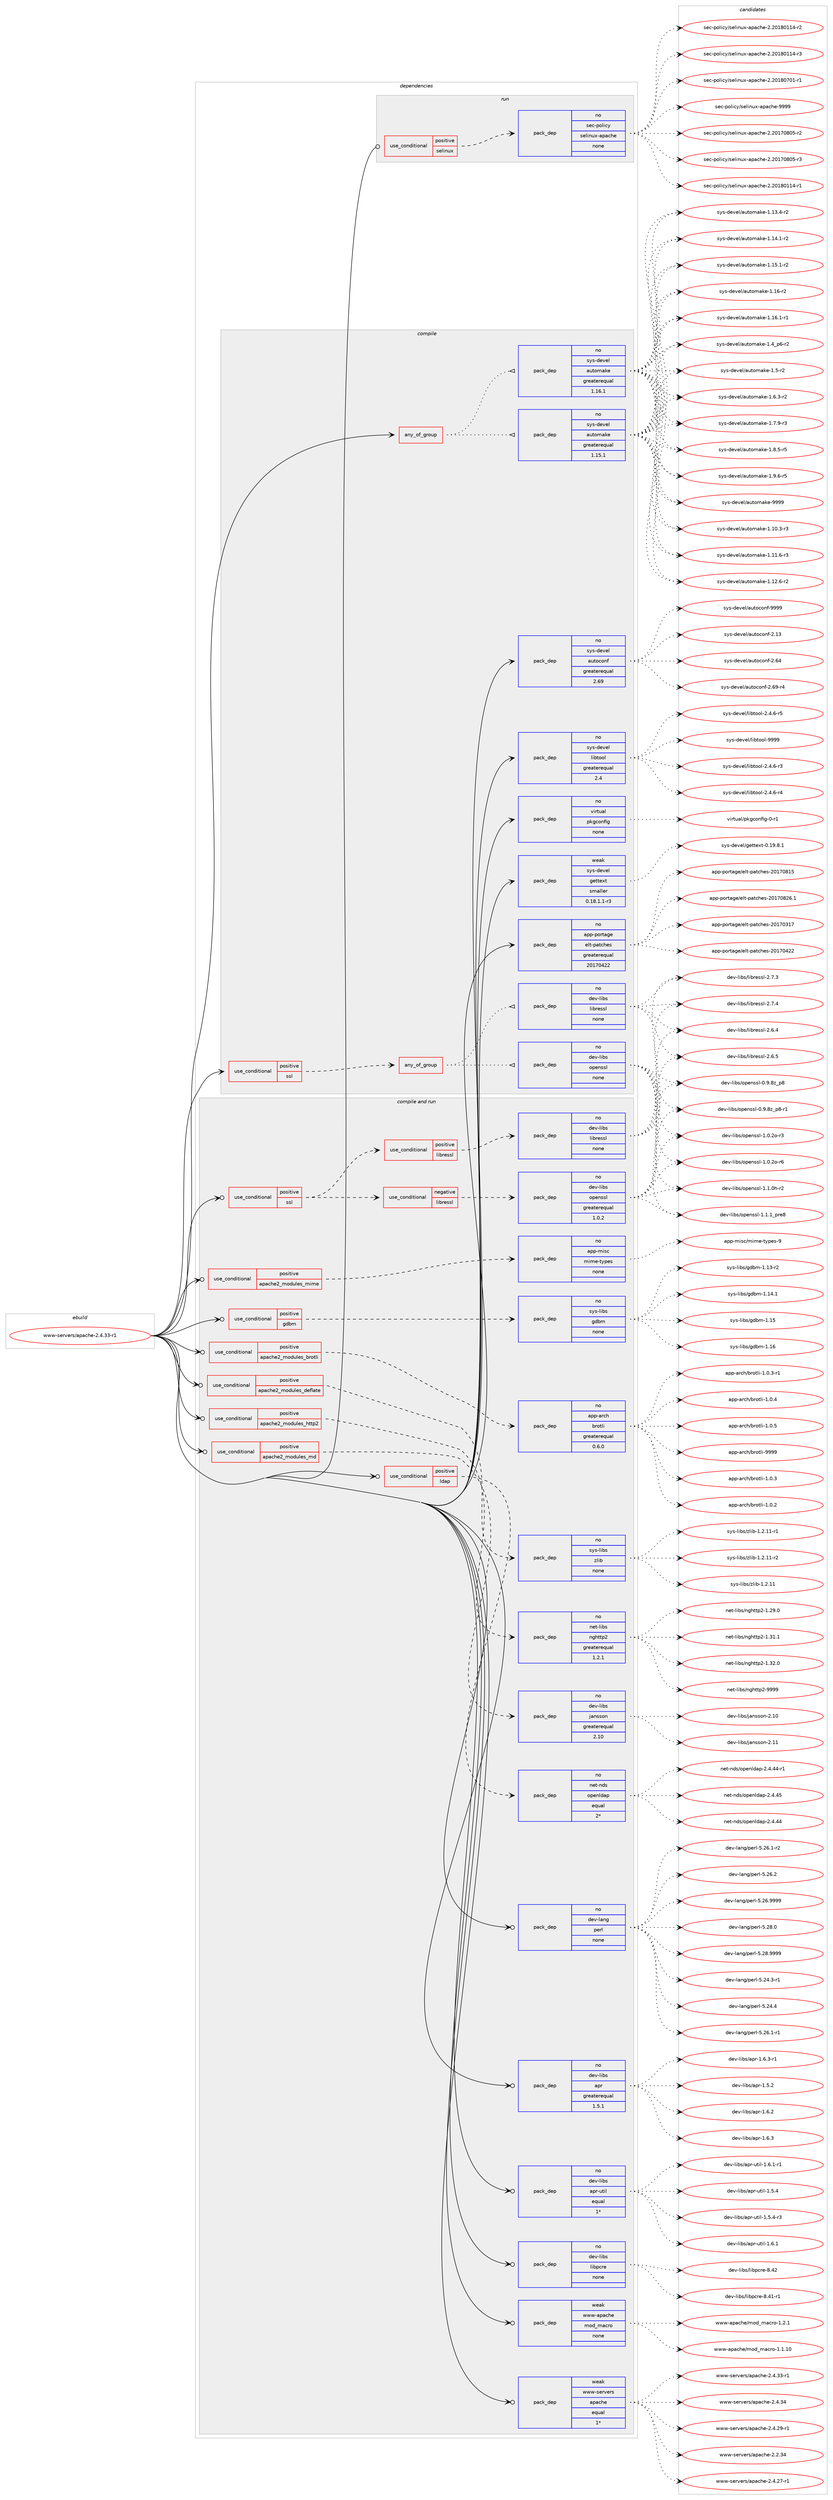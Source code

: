 digraph prolog {

# *************
# Graph options
# *************

newrank=true;
concentrate=true;
compound=true;
graph [rankdir=LR,fontname=Helvetica,fontsize=10,ranksep=1.5];#, ranksep=2.5, nodesep=0.2];
edge  [arrowhead=vee];
node  [fontname=Helvetica,fontsize=10];

# **********
# The ebuild
# **********

subgraph cluster_leftcol {
color=gray;
rank=same;
label=<<i>ebuild</i>>;
id [label="www-servers/apache-2.4.33-r1", color=red, width=4, href="../www-servers/apache-2.4.33-r1.svg"];
}

# ****************
# The dependencies
# ****************

subgraph cluster_midcol {
color=gray;
label=<<i>dependencies</i>>;
subgraph cluster_compile {
fillcolor="#eeeeee";
style=filled;
label=<<i>compile</i>>;
subgraph any191 {
dependency6253 [label=<<TABLE BORDER="0" CELLBORDER="1" CELLSPACING="0" CELLPADDING="4"><TR><TD CELLPADDING="10">any_of_group</TD></TR></TABLE>>, shape=none, color=red];subgraph pack4911 {
dependency6254 [label=<<TABLE BORDER="0" CELLBORDER="1" CELLSPACING="0" CELLPADDING="4" WIDTH="220"><TR><TD ROWSPAN="6" CELLPADDING="30">pack_dep</TD></TR><TR><TD WIDTH="110">no</TD></TR><TR><TD>sys-devel</TD></TR><TR><TD>automake</TD></TR><TR><TD>greaterequal</TD></TR><TR><TD>1.16.1</TD></TR></TABLE>>, shape=none, color=blue];
}
dependency6253:e -> dependency6254:w [weight=20,style="dotted",arrowhead="oinv"];
subgraph pack4912 {
dependency6255 [label=<<TABLE BORDER="0" CELLBORDER="1" CELLSPACING="0" CELLPADDING="4" WIDTH="220"><TR><TD ROWSPAN="6" CELLPADDING="30">pack_dep</TD></TR><TR><TD WIDTH="110">no</TD></TR><TR><TD>sys-devel</TD></TR><TR><TD>automake</TD></TR><TR><TD>greaterequal</TD></TR><TR><TD>1.15.1</TD></TR></TABLE>>, shape=none, color=blue];
}
dependency6253:e -> dependency6255:w [weight=20,style="dotted",arrowhead="oinv"];
}
id:e -> dependency6253:w [weight=20,style="solid",arrowhead="vee"];
subgraph cond1147 {
dependency6256 [label=<<TABLE BORDER="0" CELLBORDER="1" CELLSPACING="0" CELLPADDING="4"><TR><TD ROWSPAN="3" CELLPADDING="10">use_conditional</TD></TR><TR><TD>positive</TD></TR><TR><TD>ssl</TD></TR></TABLE>>, shape=none, color=red];
subgraph any192 {
dependency6257 [label=<<TABLE BORDER="0" CELLBORDER="1" CELLSPACING="0" CELLPADDING="4"><TR><TD CELLPADDING="10">any_of_group</TD></TR></TABLE>>, shape=none, color=red];subgraph pack4913 {
dependency6258 [label=<<TABLE BORDER="0" CELLBORDER="1" CELLSPACING="0" CELLPADDING="4" WIDTH="220"><TR><TD ROWSPAN="6" CELLPADDING="30">pack_dep</TD></TR><TR><TD WIDTH="110">no</TD></TR><TR><TD>dev-libs</TD></TR><TR><TD>openssl</TD></TR><TR><TD>none</TD></TR><TR><TD></TD></TR></TABLE>>, shape=none, color=blue];
}
dependency6257:e -> dependency6258:w [weight=20,style="dotted",arrowhead="oinv"];
subgraph pack4914 {
dependency6259 [label=<<TABLE BORDER="0" CELLBORDER="1" CELLSPACING="0" CELLPADDING="4" WIDTH="220"><TR><TD ROWSPAN="6" CELLPADDING="30">pack_dep</TD></TR><TR><TD WIDTH="110">no</TD></TR><TR><TD>dev-libs</TD></TR><TR><TD>libressl</TD></TR><TR><TD>none</TD></TR><TR><TD></TD></TR></TABLE>>, shape=none, color=blue];
}
dependency6257:e -> dependency6259:w [weight=20,style="dotted",arrowhead="oinv"];
}
dependency6256:e -> dependency6257:w [weight=20,style="dashed",arrowhead="vee"];
}
id:e -> dependency6256:w [weight=20,style="solid",arrowhead="vee"];
subgraph pack4915 {
dependency6260 [label=<<TABLE BORDER="0" CELLBORDER="1" CELLSPACING="0" CELLPADDING="4" WIDTH="220"><TR><TD ROWSPAN="6" CELLPADDING="30">pack_dep</TD></TR><TR><TD WIDTH="110">no</TD></TR><TR><TD>app-portage</TD></TR><TR><TD>elt-patches</TD></TR><TR><TD>greaterequal</TD></TR><TR><TD>20170422</TD></TR></TABLE>>, shape=none, color=blue];
}
id:e -> dependency6260:w [weight=20,style="solid",arrowhead="vee"];
subgraph pack4916 {
dependency6261 [label=<<TABLE BORDER="0" CELLBORDER="1" CELLSPACING="0" CELLPADDING="4" WIDTH="220"><TR><TD ROWSPAN="6" CELLPADDING="30">pack_dep</TD></TR><TR><TD WIDTH="110">no</TD></TR><TR><TD>sys-devel</TD></TR><TR><TD>autoconf</TD></TR><TR><TD>greaterequal</TD></TR><TR><TD>2.69</TD></TR></TABLE>>, shape=none, color=blue];
}
id:e -> dependency6261:w [weight=20,style="solid",arrowhead="vee"];
subgraph pack4917 {
dependency6262 [label=<<TABLE BORDER="0" CELLBORDER="1" CELLSPACING="0" CELLPADDING="4" WIDTH="220"><TR><TD ROWSPAN="6" CELLPADDING="30">pack_dep</TD></TR><TR><TD WIDTH="110">no</TD></TR><TR><TD>sys-devel</TD></TR><TR><TD>libtool</TD></TR><TR><TD>greaterequal</TD></TR><TR><TD>2.4</TD></TR></TABLE>>, shape=none, color=blue];
}
id:e -> dependency6262:w [weight=20,style="solid",arrowhead="vee"];
subgraph pack4918 {
dependency6263 [label=<<TABLE BORDER="0" CELLBORDER="1" CELLSPACING="0" CELLPADDING="4" WIDTH="220"><TR><TD ROWSPAN="6" CELLPADDING="30">pack_dep</TD></TR><TR><TD WIDTH="110">no</TD></TR><TR><TD>virtual</TD></TR><TR><TD>pkgconfig</TD></TR><TR><TD>none</TD></TR><TR><TD></TD></TR></TABLE>>, shape=none, color=blue];
}
id:e -> dependency6263:w [weight=20,style="solid",arrowhead="vee"];
subgraph pack4919 {
dependency6264 [label=<<TABLE BORDER="0" CELLBORDER="1" CELLSPACING="0" CELLPADDING="4" WIDTH="220"><TR><TD ROWSPAN="6" CELLPADDING="30">pack_dep</TD></TR><TR><TD WIDTH="110">weak</TD></TR><TR><TD>sys-devel</TD></TR><TR><TD>gettext</TD></TR><TR><TD>smaller</TD></TR><TR><TD>0.18.1.1-r3</TD></TR></TABLE>>, shape=none, color=blue];
}
id:e -> dependency6264:w [weight=20,style="solid",arrowhead="vee"];
}
subgraph cluster_compileandrun {
fillcolor="#eeeeee";
style=filled;
label=<<i>compile and run</i>>;
subgraph cond1148 {
dependency6265 [label=<<TABLE BORDER="0" CELLBORDER="1" CELLSPACING="0" CELLPADDING="4"><TR><TD ROWSPAN="3" CELLPADDING="10">use_conditional</TD></TR><TR><TD>positive</TD></TR><TR><TD>apache2_modules_brotli</TD></TR></TABLE>>, shape=none, color=red];
subgraph pack4920 {
dependency6266 [label=<<TABLE BORDER="0" CELLBORDER="1" CELLSPACING="0" CELLPADDING="4" WIDTH="220"><TR><TD ROWSPAN="6" CELLPADDING="30">pack_dep</TD></TR><TR><TD WIDTH="110">no</TD></TR><TR><TD>app-arch</TD></TR><TR><TD>brotli</TD></TR><TR><TD>greaterequal</TD></TR><TR><TD>0.6.0</TD></TR></TABLE>>, shape=none, color=blue];
}
dependency6265:e -> dependency6266:w [weight=20,style="dashed",arrowhead="vee"];
}
id:e -> dependency6265:w [weight=20,style="solid",arrowhead="odotvee"];
subgraph cond1149 {
dependency6267 [label=<<TABLE BORDER="0" CELLBORDER="1" CELLSPACING="0" CELLPADDING="4"><TR><TD ROWSPAN="3" CELLPADDING="10">use_conditional</TD></TR><TR><TD>positive</TD></TR><TR><TD>apache2_modules_deflate</TD></TR></TABLE>>, shape=none, color=red];
subgraph pack4921 {
dependency6268 [label=<<TABLE BORDER="0" CELLBORDER="1" CELLSPACING="0" CELLPADDING="4" WIDTH="220"><TR><TD ROWSPAN="6" CELLPADDING="30">pack_dep</TD></TR><TR><TD WIDTH="110">no</TD></TR><TR><TD>sys-libs</TD></TR><TR><TD>zlib</TD></TR><TR><TD>none</TD></TR><TR><TD></TD></TR></TABLE>>, shape=none, color=blue];
}
dependency6267:e -> dependency6268:w [weight=20,style="dashed",arrowhead="vee"];
}
id:e -> dependency6267:w [weight=20,style="solid",arrowhead="odotvee"];
subgraph cond1150 {
dependency6269 [label=<<TABLE BORDER="0" CELLBORDER="1" CELLSPACING="0" CELLPADDING="4"><TR><TD ROWSPAN="3" CELLPADDING="10">use_conditional</TD></TR><TR><TD>positive</TD></TR><TR><TD>apache2_modules_http2</TD></TR></TABLE>>, shape=none, color=red];
subgraph pack4922 {
dependency6270 [label=<<TABLE BORDER="0" CELLBORDER="1" CELLSPACING="0" CELLPADDING="4" WIDTH="220"><TR><TD ROWSPAN="6" CELLPADDING="30">pack_dep</TD></TR><TR><TD WIDTH="110">no</TD></TR><TR><TD>net-libs</TD></TR><TR><TD>nghttp2</TD></TR><TR><TD>greaterequal</TD></TR><TR><TD>1.2.1</TD></TR></TABLE>>, shape=none, color=blue];
}
dependency6269:e -> dependency6270:w [weight=20,style="dashed",arrowhead="vee"];
}
id:e -> dependency6269:w [weight=20,style="solid",arrowhead="odotvee"];
subgraph cond1151 {
dependency6271 [label=<<TABLE BORDER="0" CELLBORDER="1" CELLSPACING="0" CELLPADDING="4"><TR><TD ROWSPAN="3" CELLPADDING="10">use_conditional</TD></TR><TR><TD>positive</TD></TR><TR><TD>apache2_modules_md</TD></TR></TABLE>>, shape=none, color=red];
subgraph pack4923 {
dependency6272 [label=<<TABLE BORDER="0" CELLBORDER="1" CELLSPACING="0" CELLPADDING="4" WIDTH="220"><TR><TD ROWSPAN="6" CELLPADDING="30">pack_dep</TD></TR><TR><TD WIDTH="110">no</TD></TR><TR><TD>dev-libs</TD></TR><TR><TD>jansson</TD></TR><TR><TD>greaterequal</TD></TR><TR><TD>2.10</TD></TR></TABLE>>, shape=none, color=blue];
}
dependency6271:e -> dependency6272:w [weight=20,style="dashed",arrowhead="vee"];
}
id:e -> dependency6271:w [weight=20,style="solid",arrowhead="odotvee"];
subgraph cond1152 {
dependency6273 [label=<<TABLE BORDER="0" CELLBORDER="1" CELLSPACING="0" CELLPADDING="4"><TR><TD ROWSPAN="3" CELLPADDING="10">use_conditional</TD></TR><TR><TD>positive</TD></TR><TR><TD>apache2_modules_mime</TD></TR></TABLE>>, shape=none, color=red];
subgraph pack4924 {
dependency6274 [label=<<TABLE BORDER="0" CELLBORDER="1" CELLSPACING="0" CELLPADDING="4" WIDTH="220"><TR><TD ROWSPAN="6" CELLPADDING="30">pack_dep</TD></TR><TR><TD WIDTH="110">no</TD></TR><TR><TD>app-misc</TD></TR><TR><TD>mime-types</TD></TR><TR><TD>none</TD></TR><TR><TD></TD></TR></TABLE>>, shape=none, color=blue];
}
dependency6273:e -> dependency6274:w [weight=20,style="dashed",arrowhead="vee"];
}
id:e -> dependency6273:w [weight=20,style="solid",arrowhead="odotvee"];
subgraph cond1153 {
dependency6275 [label=<<TABLE BORDER="0" CELLBORDER="1" CELLSPACING="0" CELLPADDING="4"><TR><TD ROWSPAN="3" CELLPADDING="10">use_conditional</TD></TR><TR><TD>positive</TD></TR><TR><TD>gdbm</TD></TR></TABLE>>, shape=none, color=red];
subgraph pack4925 {
dependency6276 [label=<<TABLE BORDER="0" CELLBORDER="1" CELLSPACING="0" CELLPADDING="4" WIDTH="220"><TR><TD ROWSPAN="6" CELLPADDING="30">pack_dep</TD></TR><TR><TD WIDTH="110">no</TD></TR><TR><TD>sys-libs</TD></TR><TR><TD>gdbm</TD></TR><TR><TD>none</TD></TR><TR><TD></TD></TR></TABLE>>, shape=none, color=blue];
}
dependency6275:e -> dependency6276:w [weight=20,style="dashed",arrowhead="vee"];
}
id:e -> dependency6275:w [weight=20,style="solid",arrowhead="odotvee"];
subgraph cond1154 {
dependency6277 [label=<<TABLE BORDER="0" CELLBORDER="1" CELLSPACING="0" CELLPADDING="4"><TR><TD ROWSPAN="3" CELLPADDING="10">use_conditional</TD></TR><TR><TD>positive</TD></TR><TR><TD>ldap</TD></TR></TABLE>>, shape=none, color=red];
subgraph pack4926 {
dependency6278 [label=<<TABLE BORDER="0" CELLBORDER="1" CELLSPACING="0" CELLPADDING="4" WIDTH="220"><TR><TD ROWSPAN="6" CELLPADDING="30">pack_dep</TD></TR><TR><TD WIDTH="110">no</TD></TR><TR><TD>net-nds</TD></TR><TR><TD>openldap</TD></TR><TR><TD>equal</TD></TR><TR><TD>2*</TD></TR></TABLE>>, shape=none, color=blue];
}
dependency6277:e -> dependency6278:w [weight=20,style="dashed",arrowhead="vee"];
}
id:e -> dependency6277:w [weight=20,style="solid",arrowhead="odotvee"];
subgraph cond1155 {
dependency6279 [label=<<TABLE BORDER="0" CELLBORDER="1" CELLSPACING="0" CELLPADDING="4"><TR><TD ROWSPAN="3" CELLPADDING="10">use_conditional</TD></TR><TR><TD>positive</TD></TR><TR><TD>ssl</TD></TR></TABLE>>, shape=none, color=red];
subgraph cond1156 {
dependency6280 [label=<<TABLE BORDER="0" CELLBORDER="1" CELLSPACING="0" CELLPADDING="4"><TR><TD ROWSPAN="3" CELLPADDING="10">use_conditional</TD></TR><TR><TD>negative</TD></TR><TR><TD>libressl</TD></TR></TABLE>>, shape=none, color=red];
subgraph pack4927 {
dependency6281 [label=<<TABLE BORDER="0" CELLBORDER="1" CELLSPACING="0" CELLPADDING="4" WIDTH="220"><TR><TD ROWSPAN="6" CELLPADDING="30">pack_dep</TD></TR><TR><TD WIDTH="110">no</TD></TR><TR><TD>dev-libs</TD></TR><TR><TD>openssl</TD></TR><TR><TD>greaterequal</TD></TR><TR><TD>1.0.2</TD></TR></TABLE>>, shape=none, color=blue];
}
dependency6280:e -> dependency6281:w [weight=20,style="dashed",arrowhead="vee"];
}
dependency6279:e -> dependency6280:w [weight=20,style="dashed",arrowhead="vee"];
subgraph cond1157 {
dependency6282 [label=<<TABLE BORDER="0" CELLBORDER="1" CELLSPACING="0" CELLPADDING="4"><TR><TD ROWSPAN="3" CELLPADDING="10">use_conditional</TD></TR><TR><TD>positive</TD></TR><TR><TD>libressl</TD></TR></TABLE>>, shape=none, color=red];
subgraph pack4928 {
dependency6283 [label=<<TABLE BORDER="0" CELLBORDER="1" CELLSPACING="0" CELLPADDING="4" WIDTH="220"><TR><TD ROWSPAN="6" CELLPADDING="30">pack_dep</TD></TR><TR><TD WIDTH="110">no</TD></TR><TR><TD>dev-libs</TD></TR><TR><TD>libressl</TD></TR><TR><TD>none</TD></TR><TR><TD></TD></TR></TABLE>>, shape=none, color=blue];
}
dependency6282:e -> dependency6283:w [weight=20,style="dashed",arrowhead="vee"];
}
dependency6279:e -> dependency6282:w [weight=20,style="dashed",arrowhead="vee"];
}
id:e -> dependency6279:w [weight=20,style="solid",arrowhead="odotvee"];
subgraph pack4929 {
dependency6284 [label=<<TABLE BORDER="0" CELLBORDER="1" CELLSPACING="0" CELLPADDING="4" WIDTH="220"><TR><TD ROWSPAN="6" CELLPADDING="30">pack_dep</TD></TR><TR><TD WIDTH="110">no</TD></TR><TR><TD>dev-lang</TD></TR><TR><TD>perl</TD></TR><TR><TD>none</TD></TR><TR><TD></TD></TR></TABLE>>, shape=none, color=blue];
}
id:e -> dependency6284:w [weight=20,style="solid",arrowhead="odotvee"];
subgraph pack4930 {
dependency6285 [label=<<TABLE BORDER="0" CELLBORDER="1" CELLSPACING="0" CELLPADDING="4" WIDTH="220"><TR><TD ROWSPAN="6" CELLPADDING="30">pack_dep</TD></TR><TR><TD WIDTH="110">no</TD></TR><TR><TD>dev-libs</TD></TR><TR><TD>apr</TD></TR><TR><TD>greaterequal</TD></TR><TR><TD>1.5.1</TD></TR></TABLE>>, shape=none, color=blue];
}
id:e -> dependency6285:w [weight=20,style="solid",arrowhead="odotvee"];
subgraph pack4931 {
dependency6286 [label=<<TABLE BORDER="0" CELLBORDER="1" CELLSPACING="0" CELLPADDING="4" WIDTH="220"><TR><TD ROWSPAN="6" CELLPADDING="30">pack_dep</TD></TR><TR><TD WIDTH="110">no</TD></TR><TR><TD>dev-libs</TD></TR><TR><TD>apr-util</TD></TR><TR><TD>equal</TD></TR><TR><TD>1*</TD></TR></TABLE>>, shape=none, color=blue];
}
id:e -> dependency6286:w [weight=20,style="solid",arrowhead="odotvee"];
subgraph pack4932 {
dependency6287 [label=<<TABLE BORDER="0" CELLBORDER="1" CELLSPACING="0" CELLPADDING="4" WIDTH="220"><TR><TD ROWSPAN="6" CELLPADDING="30">pack_dep</TD></TR><TR><TD WIDTH="110">no</TD></TR><TR><TD>dev-libs</TD></TR><TR><TD>libpcre</TD></TR><TR><TD>none</TD></TR><TR><TD></TD></TR></TABLE>>, shape=none, color=blue];
}
id:e -> dependency6287:w [weight=20,style="solid",arrowhead="odotvee"];
subgraph pack4933 {
dependency6288 [label=<<TABLE BORDER="0" CELLBORDER="1" CELLSPACING="0" CELLPADDING="4" WIDTH="220"><TR><TD ROWSPAN="6" CELLPADDING="30">pack_dep</TD></TR><TR><TD WIDTH="110">weak</TD></TR><TR><TD>www-apache</TD></TR><TR><TD>mod_macro</TD></TR><TR><TD>none</TD></TR><TR><TD></TD></TR></TABLE>>, shape=none, color=blue];
}
id:e -> dependency6288:w [weight=20,style="solid",arrowhead="odotvee"];
subgraph pack4934 {
dependency6289 [label=<<TABLE BORDER="0" CELLBORDER="1" CELLSPACING="0" CELLPADDING="4" WIDTH="220"><TR><TD ROWSPAN="6" CELLPADDING="30">pack_dep</TD></TR><TR><TD WIDTH="110">weak</TD></TR><TR><TD>www-servers</TD></TR><TR><TD>apache</TD></TR><TR><TD>equal</TD></TR><TR><TD>1*</TD></TR></TABLE>>, shape=none, color=blue];
}
id:e -> dependency6289:w [weight=20,style="solid",arrowhead="odotvee"];
}
subgraph cluster_run {
fillcolor="#eeeeee";
style=filled;
label=<<i>run</i>>;
subgraph cond1158 {
dependency6290 [label=<<TABLE BORDER="0" CELLBORDER="1" CELLSPACING="0" CELLPADDING="4"><TR><TD ROWSPAN="3" CELLPADDING="10">use_conditional</TD></TR><TR><TD>positive</TD></TR><TR><TD>selinux</TD></TR></TABLE>>, shape=none, color=red];
subgraph pack4935 {
dependency6291 [label=<<TABLE BORDER="0" CELLBORDER="1" CELLSPACING="0" CELLPADDING="4" WIDTH="220"><TR><TD ROWSPAN="6" CELLPADDING="30">pack_dep</TD></TR><TR><TD WIDTH="110">no</TD></TR><TR><TD>sec-policy</TD></TR><TR><TD>selinux-apache</TD></TR><TR><TD>none</TD></TR><TR><TD></TD></TR></TABLE>>, shape=none, color=blue];
}
dependency6290:e -> dependency6291:w [weight=20,style="dashed",arrowhead="vee"];
}
id:e -> dependency6290:w [weight=20,style="solid",arrowhead="odot"];
}
}

# **************
# The candidates
# **************

subgraph cluster_choices {
rank=same;
color=gray;
label=<<i>candidates</i>>;

subgraph choice4911 {
color=black;
nodesep=1;
choice11512111545100101118101108479711711611110997107101454946494846514511451 [label="sys-devel/automake-1.10.3-r3", color=red, width=4,href="../sys-devel/automake-1.10.3-r3.svg"];
choice11512111545100101118101108479711711611110997107101454946494946544511451 [label="sys-devel/automake-1.11.6-r3", color=red, width=4,href="../sys-devel/automake-1.11.6-r3.svg"];
choice11512111545100101118101108479711711611110997107101454946495046544511450 [label="sys-devel/automake-1.12.6-r2", color=red, width=4,href="../sys-devel/automake-1.12.6-r2.svg"];
choice11512111545100101118101108479711711611110997107101454946495146524511450 [label="sys-devel/automake-1.13.4-r2", color=red, width=4,href="../sys-devel/automake-1.13.4-r2.svg"];
choice11512111545100101118101108479711711611110997107101454946495246494511450 [label="sys-devel/automake-1.14.1-r2", color=red, width=4,href="../sys-devel/automake-1.14.1-r2.svg"];
choice11512111545100101118101108479711711611110997107101454946495346494511450 [label="sys-devel/automake-1.15.1-r2", color=red, width=4,href="../sys-devel/automake-1.15.1-r2.svg"];
choice1151211154510010111810110847971171161111099710710145494649544511450 [label="sys-devel/automake-1.16-r2", color=red, width=4,href="../sys-devel/automake-1.16-r2.svg"];
choice11512111545100101118101108479711711611110997107101454946495446494511449 [label="sys-devel/automake-1.16.1-r1", color=red, width=4,href="../sys-devel/automake-1.16.1-r1.svg"];
choice115121115451001011181011084797117116111109971071014549465295112544511450 [label="sys-devel/automake-1.4_p6-r2", color=red, width=4,href="../sys-devel/automake-1.4_p6-r2.svg"];
choice11512111545100101118101108479711711611110997107101454946534511450 [label="sys-devel/automake-1.5-r2", color=red, width=4,href="../sys-devel/automake-1.5-r2.svg"];
choice115121115451001011181011084797117116111109971071014549465446514511450 [label="sys-devel/automake-1.6.3-r2", color=red, width=4,href="../sys-devel/automake-1.6.3-r2.svg"];
choice115121115451001011181011084797117116111109971071014549465546574511451 [label="sys-devel/automake-1.7.9-r3", color=red, width=4,href="../sys-devel/automake-1.7.9-r3.svg"];
choice115121115451001011181011084797117116111109971071014549465646534511453 [label="sys-devel/automake-1.8.5-r5", color=red, width=4,href="../sys-devel/automake-1.8.5-r5.svg"];
choice115121115451001011181011084797117116111109971071014549465746544511453 [label="sys-devel/automake-1.9.6-r5", color=red, width=4,href="../sys-devel/automake-1.9.6-r5.svg"];
choice115121115451001011181011084797117116111109971071014557575757 [label="sys-devel/automake-9999", color=red, width=4,href="../sys-devel/automake-9999.svg"];
dependency6254:e -> choice11512111545100101118101108479711711611110997107101454946494846514511451:w [style=dotted,weight="100"];
dependency6254:e -> choice11512111545100101118101108479711711611110997107101454946494946544511451:w [style=dotted,weight="100"];
dependency6254:e -> choice11512111545100101118101108479711711611110997107101454946495046544511450:w [style=dotted,weight="100"];
dependency6254:e -> choice11512111545100101118101108479711711611110997107101454946495146524511450:w [style=dotted,weight="100"];
dependency6254:e -> choice11512111545100101118101108479711711611110997107101454946495246494511450:w [style=dotted,weight="100"];
dependency6254:e -> choice11512111545100101118101108479711711611110997107101454946495346494511450:w [style=dotted,weight="100"];
dependency6254:e -> choice1151211154510010111810110847971171161111099710710145494649544511450:w [style=dotted,weight="100"];
dependency6254:e -> choice11512111545100101118101108479711711611110997107101454946495446494511449:w [style=dotted,weight="100"];
dependency6254:e -> choice115121115451001011181011084797117116111109971071014549465295112544511450:w [style=dotted,weight="100"];
dependency6254:e -> choice11512111545100101118101108479711711611110997107101454946534511450:w [style=dotted,weight="100"];
dependency6254:e -> choice115121115451001011181011084797117116111109971071014549465446514511450:w [style=dotted,weight="100"];
dependency6254:e -> choice115121115451001011181011084797117116111109971071014549465546574511451:w [style=dotted,weight="100"];
dependency6254:e -> choice115121115451001011181011084797117116111109971071014549465646534511453:w [style=dotted,weight="100"];
dependency6254:e -> choice115121115451001011181011084797117116111109971071014549465746544511453:w [style=dotted,weight="100"];
dependency6254:e -> choice115121115451001011181011084797117116111109971071014557575757:w [style=dotted,weight="100"];
}
subgraph choice4912 {
color=black;
nodesep=1;
choice11512111545100101118101108479711711611110997107101454946494846514511451 [label="sys-devel/automake-1.10.3-r3", color=red, width=4,href="../sys-devel/automake-1.10.3-r3.svg"];
choice11512111545100101118101108479711711611110997107101454946494946544511451 [label="sys-devel/automake-1.11.6-r3", color=red, width=4,href="../sys-devel/automake-1.11.6-r3.svg"];
choice11512111545100101118101108479711711611110997107101454946495046544511450 [label="sys-devel/automake-1.12.6-r2", color=red, width=4,href="../sys-devel/automake-1.12.6-r2.svg"];
choice11512111545100101118101108479711711611110997107101454946495146524511450 [label="sys-devel/automake-1.13.4-r2", color=red, width=4,href="../sys-devel/automake-1.13.4-r2.svg"];
choice11512111545100101118101108479711711611110997107101454946495246494511450 [label="sys-devel/automake-1.14.1-r2", color=red, width=4,href="../sys-devel/automake-1.14.1-r2.svg"];
choice11512111545100101118101108479711711611110997107101454946495346494511450 [label="sys-devel/automake-1.15.1-r2", color=red, width=4,href="../sys-devel/automake-1.15.1-r2.svg"];
choice1151211154510010111810110847971171161111099710710145494649544511450 [label="sys-devel/automake-1.16-r2", color=red, width=4,href="../sys-devel/automake-1.16-r2.svg"];
choice11512111545100101118101108479711711611110997107101454946495446494511449 [label="sys-devel/automake-1.16.1-r1", color=red, width=4,href="../sys-devel/automake-1.16.1-r1.svg"];
choice115121115451001011181011084797117116111109971071014549465295112544511450 [label="sys-devel/automake-1.4_p6-r2", color=red, width=4,href="../sys-devel/automake-1.4_p6-r2.svg"];
choice11512111545100101118101108479711711611110997107101454946534511450 [label="sys-devel/automake-1.5-r2", color=red, width=4,href="../sys-devel/automake-1.5-r2.svg"];
choice115121115451001011181011084797117116111109971071014549465446514511450 [label="sys-devel/automake-1.6.3-r2", color=red, width=4,href="../sys-devel/automake-1.6.3-r2.svg"];
choice115121115451001011181011084797117116111109971071014549465546574511451 [label="sys-devel/automake-1.7.9-r3", color=red, width=4,href="../sys-devel/automake-1.7.9-r3.svg"];
choice115121115451001011181011084797117116111109971071014549465646534511453 [label="sys-devel/automake-1.8.5-r5", color=red, width=4,href="../sys-devel/automake-1.8.5-r5.svg"];
choice115121115451001011181011084797117116111109971071014549465746544511453 [label="sys-devel/automake-1.9.6-r5", color=red, width=4,href="../sys-devel/automake-1.9.6-r5.svg"];
choice115121115451001011181011084797117116111109971071014557575757 [label="sys-devel/automake-9999", color=red, width=4,href="../sys-devel/automake-9999.svg"];
dependency6255:e -> choice11512111545100101118101108479711711611110997107101454946494846514511451:w [style=dotted,weight="100"];
dependency6255:e -> choice11512111545100101118101108479711711611110997107101454946494946544511451:w [style=dotted,weight="100"];
dependency6255:e -> choice11512111545100101118101108479711711611110997107101454946495046544511450:w [style=dotted,weight="100"];
dependency6255:e -> choice11512111545100101118101108479711711611110997107101454946495146524511450:w [style=dotted,weight="100"];
dependency6255:e -> choice11512111545100101118101108479711711611110997107101454946495246494511450:w [style=dotted,weight="100"];
dependency6255:e -> choice11512111545100101118101108479711711611110997107101454946495346494511450:w [style=dotted,weight="100"];
dependency6255:e -> choice1151211154510010111810110847971171161111099710710145494649544511450:w [style=dotted,weight="100"];
dependency6255:e -> choice11512111545100101118101108479711711611110997107101454946495446494511449:w [style=dotted,weight="100"];
dependency6255:e -> choice115121115451001011181011084797117116111109971071014549465295112544511450:w [style=dotted,weight="100"];
dependency6255:e -> choice11512111545100101118101108479711711611110997107101454946534511450:w [style=dotted,weight="100"];
dependency6255:e -> choice115121115451001011181011084797117116111109971071014549465446514511450:w [style=dotted,weight="100"];
dependency6255:e -> choice115121115451001011181011084797117116111109971071014549465546574511451:w [style=dotted,weight="100"];
dependency6255:e -> choice115121115451001011181011084797117116111109971071014549465646534511453:w [style=dotted,weight="100"];
dependency6255:e -> choice115121115451001011181011084797117116111109971071014549465746544511453:w [style=dotted,weight="100"];
dependency6255:e -> choice115121115451001011181011084797117116111109971071014557575757:w [style=dotted,weight="100"];
}
subgraph choice4913 {
color=black;
nodesep=1;
choice1001011184510810598115471111121011101151151084548465746561229511256 [label="dev-libs/openssl-0.9.8z_p8", color=red, width=4,href="../dev-libs/openssl-0.9.8z_p8.svg"];
choice10010111845108105981154711111210111011511510845484657465612295112564511449 [label="dev-libs/openssl-0.9.8z_p8-r1", color=red, width=4,href="../dev-libs/openssl-0.9.8z_p8-r1.svg"];
choice1001011184510810598115471111121011101151151084549464846501114511451 [label="dev-libs/openssl-1.0.2o-r3", color=red, width=4,href="../dev-libs/openssl-1.0.2o-r3.svg"];
choice1001011184510810598115471111121011101151151084549464846501114511454 [label="dev-libs/openssl-1.0.2o-r6", color=red, width=4,href="../dev-libs/openssl-1.0.2o-r6.svg"];
choice1001011184510810598115471111121011101151151084549464946481044511450 [label="dev-libs/openssl-1.1.0h-r2", color=red, width=4,href="../dev-libs/openssl-1.1.0h-r2.svg"];
choice1001011184510810598115471111121011101151151084549464946499511211410156 [label="dev-libs/openssl-1.1.1_pre8", color=red, width=4,href="../dev-libs/openssl-1.1.1_pre8.svg"];
dependency6258:e -> choice1001011184510810598115471111121011101151151084548465746561229511256:w [style=dotted,weight="100"];
dependency6258:e -> choice10010111845108105981154711111210111011511510845484657465612295112564511449:w [style=dotted,weight="100"];
dependency6258:e -> choice1001011184510810598115471111121011101151151084549464846501114511451:w [style=dotted,weight="100"];
dependency6258:e -> choice1001011184510810598115471111121011101151151084549464846501114511454:w [style=dotted,weight="100"];
dependency6258:e -> choice1001011184510810598115471111121011101151151084549464946481044511450:w [style=dotted,weight="100"];
dependency6258:e -> choice1001011184510810598115471111121011101151151084549464946499511211410156:w [style=dotted,weight="100"];
}
subgraph choice4914 {
color=black;
nodesep=1;
choice10010111845108105981154710810598114101115115108455046544652 [label="dev-libs/libressl-2.6.4", color=red, width=4,href="../dev-libs/libressl-2.6.4.svg"];
choice10010111845108105981154710810598114101115115108455046544653 [label="dev-libs/libressl-2.6.5", color=red, width=4,href="../dev-libs/libressl-2.6.5.svg"];
choice10010111845108105981154710810598114101115115108455046554651 [label="dev-libs/libressl-2.7.3", color=red, width=4,href="../dev-libs/libressl-2.7.3.svg"];
choice10010111845108105981154710810598114101115115108455046554652 [label="dev-libs/libressl-2.7.4", color=red, width=4,href="../dev-libs/libressl-2.7.4.svg"];
dependency6259:e -> choice10010111845108105981154710810598114101115115108455046544652:w [style=dotted,weight="100"];
dependency6259:e -> choice10010111845108105981154710810598114101115115108455046544653:w [style=dotted,weight="100"];
dependency6259:e -> choice10010111845108105981154710810598114101115115108455046554651:w [style=dotted,weight="100"];
dependency6259:e -> choice10010111845108105981154710810598114101115115108455046554652:w [style=dotted,weight="100"];
}
subgraph choice4915 {
color=black;
nodesep=1;
choice97112112451121111141169710310147101108116451129711699104101115455048495548514955 [label="app-portage/elt-patches-20170317", color=red, width=4,href="../app-portage/elt-patches-20170317.svg"];
choice97112112451121111141169710310147101108116451129711699104101115455048495548525050 [label="app-portage/elt-patches-20170422", color=red, width=4,href="../app-portage/elt-patches-20170422.svg"];
choice97112112451121111141169710310147101108116451129711699104101115455048495548564953 [label="app-portage/elt-patches-20170815", color=red, width=4,href="../app-portage/elt-patches-20170815.svg"];
choice971121124511211111411697103101471011081164511297116991041011154550484955485650544649 [label="app-portage/elt-patches-20170826.1", color=red, width=4,href="../app-portage/elt-patches-20170826.1.svg"];
dependency6260:e -> choice97112112451121111141169710310147101108116451129711699104101115455048495548514955:w [style=dotted,weight="100"];
dependency6260:e -> choice97112112451121111141169710310147101108116451129711699104101115455048495548525050:w [style=dotted,weight="100"];
dependency6260:e -> choice97112112451121111141169710310147101108116451129711699104101115455048495548564953:w [style=dotted,weight="100"];
dependency6260:e -> choice971121124511211111411697103101471011081164511297116991041011154550484955485650544649:w [style=dotted,weight="100"];
}
subgraph choice4916 {
color=black;
nodesep=1;
choice115121115451001011181011084797117116111991111101024550464951 [label="sys-devel/autoconf-2.13", color=red, width=4,href="../sys-devel/autoconf-2.13.svg"];
choice115121115451001011181011084797117116111991111101024550465452 [label="sys-devel/autoconf-2.64", color=red, width=4,href="../sys-devel/autoconf-2.64.svg"];
choice1151211154510010111810110847971171161119911111010245504654574511452 [label="sys-devel/autoconf-2.69-r4", color=red, width=4,href="../sys-devel/autoconf-2.69-r4.svg"];
choice115121115451001011181011084797117116111991111101024557575757 [label="sys-devel/autoconf-9999", color=red, width=4,href="../sys-devel/autoconf-9999.svg"];
dependency6261:e -> choice115121115451001011181011084797117116111991111101024550464951:w [style=dotted,weight="100"];
dependency6261:e -> choice115121115451001011181011084797117116111991111101024550465452:w [style=dotted,weight="100"];
dependency6261:e -> choice1151211154510010111810110847971171161119911111010245504654574511452:w [style=dotted,weight="100"];
dependency6261:e -> choice115121115451001011181011084797117116111991111101024557575757:w [style=dotted,weight="100"];
}
subgraph choice4917 {
color=black;
nodesep=1;
choice1151211154510010111810110847108105981161111111084550465246544511451 [label="sys-devel/libtool-2.4.6-r3", color=red, width=4,href="../sys-devel/libtool-2.4.6-r3.svg"];
choice1151211154510010111810110847108105981161111111084550465246544511452 [label="sys-devel/libtool-2.4.6-r4", color=red, width=4,href="../sys-devel/libtool-2.4.6-r4.svg"];
choice1151211154510010111810110847108105981161111111084550465246544511453 [label="sys-devel/libtool-2.4.6-r5", color=red, width=4,href="../sys-devel/libtool-2.4.6-r5.svg"];
choice1151211154510010111810110847108105981161111111084557575757 [label="sys-devel/libtool-9999", color=red, width=4,href="../sys-devel/libtool-9999.svg"];
dependency6262:e -> choice1151211154510010111810110847108105981161111111084550465246544511451:w [style=dotted,weight="100"];
dependency6262:e -> choice1151211154510010111810110847108105981161111111084550465246544511452:w [style=dotted,weight="100"];
dependency6262:e -> choice1151211154510010111810110847108105981161111111084550465246544511453:w [style=dotted,weight="100"];
dependency6262:e -> choice1151211154510010111810110847108105981161111111084557575757:w [style=dotted,weight="100"];
}
subgraph choice4918 {
color=black;
nodesep=1;
choice11810511411611797108471121071039911111010210510345484511449 [label="virtual/pkgconfig-0-r1", color=red, width=4,href="../virtual/pkgconfig-0-r1.svg"];
dependency6263:e -> choice11810511411611797108471121071039911111010210510345484511449:w [style=dotted,weight="100"];
}
subgraph choice4919 {
color=black;
nodesep=1;
choice1151211154510010111810110847103101116116101120116454846495746564649 [label="sys-devel/gettext-0.19.8.1", color=red, width=4,href="../sys-devel/gettext-0.19.8.1.svg"];
dependency6264:e -> choice1151211154510010111810110847103101116116101120116454846495746564649:w [style=dotted,weight="100"];
}
subgraph choice4920 {
color=black;
nodesep=1;
choice971121124597114991044798114111116108105454946484650 [label="app-arch/brotli-1.0.2", color=red, width=4,href="../app-arch/brotli-1.0.2.svg"];
choice971121124597114991044798114111116108105454946484651 [label="app-arch/brotli-1.0.3", color=red, width=4,href="../app-arch/brotli-1.0.3.svg"];
choice9711211245971149910447981141111161081054549464846514511449 [label="app-arch/brotli-1.0.3-r1", color=red, width=4,href="../app-arch/brotli-1.0.3-r1.svg"];
choice971121124597114991044798114111116108105454946484652 [label="app-arch/brotli-1.0.4", color=red, width=4,href="../app-arch/brotli-1.0.4.svg"];
choice971121124597114991044798114111116108105454946484653 [label="app-arch/brotli-1.0.5", color=red, width=4,href="../app-arch/brotli-1.0.5.svg"];
choice9711211245971149910447981141111161081054557575757 [label="app-arch/brotli-9999", color=red, width=4,href="../app-arch/brotli-9999.svg"];
dependency6266:e -> choice971121124597114991044798114111116108105454946484650:w [style=dotted,weight="100"];
dependency6266:e -> choice971121124597114991044798114111116108105454946484651:w [style=dotted,weight="100"];
dependency6266:e -> choice9711211245971149910447981141111161081054549464846514511449:w [style=dotted,weight="100"];
dependency6266:e -> choice971121124597114991044798114111116108105454946484652:w [style=dotted,weight="100"];
dependency6266:e -> choice971121124597114991044798114111116108105454946484653:w [style=dotted,weight="100"];
dependency6266:e -> choice9711211245971149910447981141111161081054557575757:w [style=dotted,weight="100"];
}
subgraph choice4921 {
color=black;
nodesep=1;
choice1151211154510810598115471221081059845494650464949 [label="sys-libs/zlib-1.2.11", color=red, width=4,href="../sys-libs/zlib-1.2.11.svg"];
choice11512111545108105981154712210810598454946504649494511449 [label="sys-libs/zlib-1.2.11-r1", color=red, width=4,href="../sys-libs/zlib-1.2.11-r1.svg"];
choice11512111545108105981154712210810598454946504649494511450 [label="sys-libs/zlib-1.2.11-r2", color=red, width=4,href="../sys-libs/zlib-1.2.11-r2.svg"];
dependency6268:e -> choice1151211154510810598115471221081059845494650464949:w [style=dotted,weight="100"];
dependency6268:e -> choice11512111545108105981154712210810598454946504649494511449:w [style=dotted,weight="100"];
dependency6268:e -> choice11512111545108105981154712210810598454946504649494511450:w [style=dotted,weight="100"];
}
subgraph choice4922 {
color=black;
nodesep=1;
choice1101011164510810598115471101031041161161125045494650574648 [label="net-libs/nghttp2-1.29.0", color=red, width=4,href="../net-libs/nghttp2-1.29.0.svg"];
choice1101011164510810598115471101031041161161125045494651494649 [label="net-libs/nghttp2-1.31.1", color=red, width=4,href="../net-libs/nghttp2-1.31.1.svg"];
choice1101011164510810598115471101031041161161125045494651504648 [label="net-libs/nghttp2-1.32.0", color=red, width=4,href="../net-libs/nghttp2-1.32.0.svg"];
choice110101116451081059811547110103104116116112504557575757 [label="net-libs/nghttp2-9999", color=red, width=4,href="../net-libs/nghttp2-9999.svg"];
dependency6270:e -> choice1101011164510810598115471101031041161161125045494650574648:w [style=dotted,weight="100"];
dependency6270:e -> choice1101011164510810598115471101031041161161125045494651494649:w [style=dotted,weight="100"];
dependency6270:e -> choice1101011164510810598115471101031041161161125045494651504648:w [style=dotted,weight="100"];
dependency6270:e -> choice110101116451081059811547110103104116116112504557575757:w [style=dotted,weight="100"];
}
subgraph choice4923 {
color=black;
nodesep=1;
choice100101118451081059811547106971101151151111104550464948 [label="dev-libs/jansson-2.10", color=red, width=4,href="../dev-libs/jansson-2.10.svg"];
choice100101118451081059811547106971101151151111104550464949 [label="dev-libs/jansson-2.11", color=red, width=4,href="../dev-libs/jansson-2.11.svg"];
dependency6272:e -> choice100101118451081059811547106971101151151111104550464948:w [style=dotted,weight="100"];
dependency6272:e -> choice100101118451081059811547106971101151151111104550464949:w [style=dotted,weight="100"];
}
subgraph choice4924 {
color=black;
nodesep=1;
choice97112112451091051159947109105109101451161211121011154557 [label="app-misc/mime-types-9", color=red, width=4,href="../app-misc/mime-types-9.svg"];
dependency6274:e -> choice97112112451091051159947109105109101451161211121011154557:w [style=dotted,weight="100"];
}
subgraph choice4925 {
color=black;
nodesep=1;
choice1151211154510810598115471031009810945494649514511450 [label="sys-libs/gdbm-1.13-r2", color=red, width=4,href="../sys-libs/gdbm-1.13-r2.svg"];
choice1151211154510810598115471031009810945494649524649 [label="sys-libs/gdbm-1.14.1", color=red, width=4,href="../sys-libs/gdbm-1.14.1.svg"];
choice115121115451081059811547103100981094549464953 [label="sys-libs/gdbm-1.15", color=red, width=4,href="../sys-libs/gdbm-1.15.svg"];
choice115121115451081059811547103100981094549464954 [label="sys-libs/gdbm-1.16", color=red, width=4,href="../sys-libs/gdbm-1.16.svg"];
dependency6276:e -> choice1151211154510810598115471031009810945494649514511450:w [style=dotted,weight="100"];
dependency6276:e -> choice1151211154510810598115471031009810945494649524649:w [style=dotted,weight="100"];
dependency6276:e -> choice115121115451081059811547103100981094549464953:w [style=dotted,weight="100"];
dependency6276:e -> choice115121115451081059811547103100981094549464954:w [style=dotted,weight="100"];
}
subgraph choice4926 {
color=black;
nodesep=1;
choice11010111645110100115471111121011101081009711245504652465252 [label="net-nds/openldap-2.4.44", color=red, width=4,href="../net-nds/openldap-2.4.44.svg"];
choice110101116451101001154711111210111010810097112455046524652524511449 [label="net-nds/openldap-2.4.44-r1", color=red, width=4,href="../net-nds/openldap-2.4.44-r1.svg"];
choice11010111645110100115471111121011101081009711245504652465253 [label="net-nds/openldap-2.4.45", color=red, width=4,href="../net-nds/openldap-2.4.45.svg"];
dependency6278:e -> choice11010111645110100115471111121011101081009711245504652465252:w [style=dotted,weight="100"];
dependency6278:e -> choice110101116451101001154711111210111010810097112455046524652524511449:w [style=dotted,weight="100"];
dependency6278:e -> choice11010111645110100115471111121011101081009711245504652465253:w [style=dotted,weight="100"];
}
subgraph choice4927 {
color=black;
nodesep=1;
choice1001011184510810598115471111121011101151151084548465746561229511256 [label="dev-libs/openssl-0.9.8z_p8", color=red, width=4,href="../dev-libs/openssl-0.9.8z_p8.svg"];
choice10010111845108105981154711111210111011511510845484657465612295112564511449 [label="dev-libs/openssl-0.9.8z_p8-r1", color=red, width=4,href="../dev-libs/openssl-0.9.8z_p8-r1.svg"];
choice1001011184510810598115471111121011101151151084549464846501114511451 [label="dev-libs/openssl-1.0.2o-r3", color=red, width=4,href="../dev-libs/openssl-1.0.2o-r3.svg"];
choice1001011184510810598115471111121011101151151084549464846501114511454 [label="dev-libs/openssl-1.0.2o-r6", color=red, width=4,href="../dev-libs/openssl-1.0.2o-r6.svg"];
choice1001011184510810598115471111121011101151151084549464946481044511450 [label="dev-libs/openssl-1.1.0h-r2", color=red, width=4,href="../dev-libs/openssl-1.1.0h-r2.svg"];
choice1001011184510810598115471111121011101151151084549464946499511211410156 [label="dev-libs/openssl-1.1.1_pre8", color=red, width=4,href="../dev-libs/openssl-1.1.1_pre8.svg"];
dependency6281:e -> choice1001011184510810598115471111121011101151151084548465746561229511256:w [style=dotted,weight="100"];
dependency6281:e -> choice10010111845108105981154711111210111011511510845484657465612295112564511449:w [style=dotted,weight="100"];
dependency6281:e -> choice1001011184510810598115471111121011101151151084549464846501114511451:w [style=dotted,weight="100"];
dependency6281:e -> choice1001011184510810598115471111121011101151151084549464846501114511454:w [style=dotted,weight="100"];
dependency6281:e -> choice1001011184510810598115471111121011101151151084549464946481044511450:w [style=dotted,weight="100"];
dependency6281:e -> choice1001011184510810598115471111121011101151151084549464946499511211410156:w [style=dotted,weight="100"];
}
subgraph choice4928 {
color=black;
nodesep=1;
choice10010111845108105981154710810598114101115115108455046544652 [label="dev-libs/libressl-2.6.4", color=red, width=4,href="../dev-libs/libressl-2.6.4.svg"];
choice10010111845108105981154710810598114101115115108455046544653 [label="dev-libs/libressl-2.6.5", color=red, width=4,href="../dev-libs/libressl-2.6.5.svg"];
choice10010111845108105981154710810598114101115115108455046554651 [label="dev-libs/libressl-2.7.3", color=red, width=4,href="../dev-libs/libressl-2.7.3.svg"];
choice10010111845108105981154710810598114101115115108455046554652 [label="dev-libs/libressl-2.7.4", color=red, width=4,href="../dev-libs/libressl-2.7.4.svg"];
dependency6283:e -> choice10010111845108105981154710810598114101115115108455046544652:w [style=dotted,weight="100"];
dependency6283:e -> choice10010111845108105981154710810598114101115115108455046544653:w [style=dotted,weight="100"];
dependency6283:e -> choice10010111845108105981154710810598114101115115108455046554651:w [style=dotted,weight="100"];
dependency6283:e -> choice10010111845108105981154710810598114101115115108455046554652:w [style=dotted,weight="100"];
}
subgraph choice4929 {
color=black;
nodesep=1;
choice100101118451089711010347112101114108455346505246514511449 [label="dev-lang/perl-5.24.3-r1", color=red, width=4,href="../dev-lang/perl-5.24.3-r1.svg"];
choice10010111845108971101034711210111410845534650524652 [label="dev-lang/perl-5.24.4", color=red, width=4,href="../dev-lang/perl-5.24.4.svg"];
choice100101118451089711010347112101114108455346505446494511449 [label="dev-lang/perl-5.26.1-r1", color=red, width=4,href="../dev-lang/perl-5.26.1-r1.svg"];
choice100101118451089711010347112101114108455346505446494511450 [label="dev-lang/perl-5.26.1-r2", color=red, width=4,href="../dev-lang/perl-5.26.1-r2.svg"];
choice10010111845108971101034711210111410845534650544650 [label="dev-lang/perl-5.26.2", color=red, width=4,href="../dev-lang/perl-5.26.2.svg"];
choice10010111845108971101034711210111410845534650544657575757 [label="dev-lang/perl-5.26.9999", color=red, width=4,href="../dev-lang/perl-5.26.9999.svg"];
choice10010111845108971101034711210111410845534650564648 [label="dev-lang/perl-5.28.0", color=red, width=4,href="../dev-lang/perl-5.28.0.svg"];
choice10010111845108971101034711210111410845534650564657575757 [label="dev-lang/perl-5.28.9999", color=red, width=4,href="../dev-lang/perl-5.28.9999.svg"];
dependency6284:e -> choice100101118451089711010347112101114108455346505246514511449:w [style=dotted,weight="100"];
dependency6284:e -> choice10010111845108971101034711210111410845534650524652:w [style=dotted,weight="100"];
dependency6284:e -> choice100101118451089711010347112101114108455346505446494511449:w [style=dotted,weight="100"];
dependency6284:e -> choice100101118451089711010347112101114108455346505446494511450:w [style=dotted,weight="100"];
dependency6284:e -> choice10010111845108971101034711210111410845534650544650:w [style=dotted,weight="100"];
dependency6284:e -> choice10010111845108971101034711210111410845534650544657575757:w [style=dotted,weight="100"];
dependency6284:e -> choice10010111845108971101034711210111410845534650564648:w [style=dotted,weight="100"];
dependency6284:e -> choice10010111845108971101034711210111410845534650564657575757:w [style=dotted,weight="100"];
}
subgraph choice4930 {
color=black;
nodesep=1;
choice10010111845108105981154797112114454946534650 [label="dev-libs/apr-1.5.2", color=red, width=4,href="../dev-libs/apr-1.5.2.svg"];
choice10010111845108105981154797112114454946544650 [label="dev-libs/apr-1.6.2", color=red, width=4,href="../dev-libs/apr-1.6.2.svg"];
choice10010111845108105981154797112114454946544651 [label="dev-libs/apr-1.6.3", color=red, width=4,href="../dev-libs/apr-1.6.3.svg"];
choice100101118451081059811547971121144549465446514511449 [label="dev-libs/apr-1.6.3-r1", color=red, width=4,href="../dev-libs/apr-1.6.3-r1.svg"];
dependency6285:e -> choice10010111845108105981154797112114454946534650:w [style=dotted,weight="100"];
dependency6285:e -> choice10010111845108105981154797112114454946544650:w [style=dotted,weight="100"];
dependency6285:e -> choice10010111845108105981154797112114454946544651:w [style=dotted,weight="100"];
dependency6285:e -> choice100101118451081059811547971121144549465446514511449:w [style=dotted,weight="100"];
}
subgraph choice4931 {
color=black;
nodesep=1;
choice1001011184510810598115479711211445117116105108454946534652 [label="dev-libs/apr-util-1.5.4", color=red, width=4,href="../dev-libs/apr-util-1.5.4.svg"];
choice10010111845108105981154797112114451171161051084549465346524511451 [label="dev-libs/apr-util-1.5.4-r3", color=red, width=4,href="../dev-libs/apr-util-1.5.4-r3.svg"];
choice1001011184510810598115479711211445117116105108454946544649 [label="dev-libs/apr-util-1.6.1", color=red, width=4,href="../dev-libs/apr-util-1.6.1.svg"];
choice10010111845108105981154797112114451171161051084549465446494511449 [label="dev-libs/apr-util-1.6.1-r1", color=red, width=4,href="../dev-libs/apr-util-1.6.1-r1.svg"];
dependency6286:e -> choice1001011184510810598115479711211445117116105108454946534652:w [style=dotted,weight="100"];
dependency6286:e -> choice10010111845108105981154797112114451171161051084549465346524511451:w [style=dotted,weight="100"];
dependency6286:e -> choice1001011184510810598115479711211445117116105108454946544649:w [style=dotted,weight="100"];
dependency6286:e -> choice10010111845108105981154797112114451171161051084549465446494511449:w [style=dotted,weight="100"];
}
subgraph choice4932 {
color=black;
nodesep=1;
choice100101118451081059811547108105981129911410145564652494511449 [label="dev-libs/libpcre-8.41-r1", color=red, width=4,href="../dev-libs/libpcre-8.41-r1.svg"];
choice10010111845108105981154710810598112991141014556465250 [label="dev-libs/libpcre-8.42", color=red, width=4,href="../dev-libs/libpcre-8.42.svg"];
dependency6287:e -> choice100101118451081059811547108105981129911410145564652494511449:w [style=dotted,weight="100"];
dependency6287:e -> choice10010111845108105981154710810598112991141014556465250:w [style=dotted,weight="100"];
}
subgraph choice4933 {
color=black;
nodesep=1;
choice119119119459711297991041014710911110095109979911411145494649464948 [label="www-apache/mod_macro-1.1.10", color=red, width=4,href="../www-apache/mod_macro-1.1.10.svg"];
choice1191191194597112979910410147109111100951099799114111454946504649 [label="www-apache/mod_macro-1.2.1", color=red, width=4,href="../www-apache/mod_macro-1.2.1.svg"];
dependency6288:e -> choice119119119459711297991041014710911110095109979911411145494649464948:w [style=dotted,weight="100"];
dependency6288:e -> choice1191191194597112979910410147109111100951099799114111454946504649:w [style=dotted,weight="100"];
}
subgraph choice4934 {
color=black;
nodesep=1;
choice1191191194511510111411810111411547971129799104101455046524650574511449 [label="www-servers/apache-2.4.29-r1", color=red, width=4,href="../www-servers/apache-2.4.29-r1.svg"];
choice119119119451151011141181011141154797112979910410145504650465152 [label="www-servers/apache-2.2.34", color=red, width=4,href="../www-servers/apache-2.2.34.svg"];
choice1191191194511510111411810111411547971129799104101455046524650554511449 [label="www-servers/apache-2.4.27-r1", color=red, width=4,href="../www-servers/apache-2.4.27-r1.svg"];
choice1191191194511510111411810111411547971129799104101455046524651514511449 [label="www-servers/apache-2.4.33-r1", color=red, width=4,href="../www-servers/apache-2.4.33-r1.svg"];
choice119119119451151011141181011141154797112979910410145504652465152 [label="www-servers/apache-2.4.34", color=red, width=4,href="../www-servers/apache-2.4.34.svg"];
dependency6289:e -> choice1191191194511510111411810111411547971129799104101455046524650574511449:w [style=dotted,weight="100"];
dependency6289:e -> choice119119119451151011141181011141154797112979910410145504650465152:w [style=dotted,weight="100"];
dependency6289:e -> choice1191191194511510111411810111411547971129799104101455046524650554511449:w [style=dotted,weight="100"];
dependency6289:e -> choice1191191194511510111411810111411547971129799104101455046524651514511449:w [style=dotted,weight="100"];
dependency6289:e -> choice119119119451151011141181011141154797112979910410145504652465152:w [style=dotted,weight="100"];
}
subgraph choice4935 {
color=black;
nodesep=1;
choice115101994511211110810599121471151011081051101171204597112979910410145504650484955485648534511450 [label="sec-policy/selinux-apache-2.20170805-r2", color=red, width=4,href="../sec-policy/selinux-apache-2.20170805-r2.svg"];
choice115101994511211110810599121471151011081051101171204597112979910410145504650484955485648534511451 [label="sec-policy/selinux-apache-2.20170805-r3", color=red, width=4,href="../sec-policy/selinux-apache-2.20170805-r3.svg"];
choice115101994511211110810599121471151011081051101171204597112979910410145504650484956484949524511449 [label="sec-policy/selinux-apache-2.20180114-r1", color=red, width=4,href="../sec-policy/selinux-apache-2.20180114-r1.svg"];
choice115101994511211110810599121471151011081051101171204597112979910410145504650484956484949524511450 [label="sec-policy/selinux-apache-2.20180114-r2", color=red, width=4,href="../sec-policy/selinux-apache-2.20180114-r2.svg"];
choice115101994511211110810599121471151011081051101171204597112979910410145504650484956484949524511451 [label="sec-policy/selinux-apache-2.20180114-r3", color=red, width=4,href="../sec-policy/selinux-apache-2.20180114-r3.svg"];
choice115101994511211110810599121471151011081051101171204597112979910410145504650484956485548494511449 [label="sec-policy/selinux-apache-2.20180701-r1", color=red, width=4,href="../sec-policy/selinux-apache-2.20180701-r1.svg"];
choice11510199451121111081059912147115101108105110117120459711297991041014557575757 [label="sec-policy/selinux-apache-9999", color=red, width=4,href="../sec-policy/selinux-apache-9999.svg"];
dependency6291:e -> choice115101994511211110810599121471151011081051101171204597112979910410145504650484955485648534511450:w [style=dotted,weight="100"];
dependency6291:e -> choice115101994511211110810599121471151011081051101171204597112979910410145504650484955485648534511451:w [style=dotted,weight="100"];
dependency6291:e -> choice115101994511211110810599121471151011081051101171204597112979910410145504650484956484949524511449:w [style=dotted,weight="100"];
dependency6291:e -> choice115101994511211110810599121471151011081051101171204597112979910410145504650484956484949524511450:w [style=dotted,weight="100"];
dependency6291:e -> choice115101994511211110810599121471151011081051101171204597112979910410145504650484956484949524511451:w [style=dotted,weight="100"];
dependency6291:e -> choice115101994511211110810599121471151011081051101171204597112979910410145504650484956485548494511449:w [style=dotted,weight="100"];
dependency6291:e -> choice11510199451121111081059912147115101108105110117120459711297991041014557575757:w [style=dotted,weight="100"];
}
}

}
